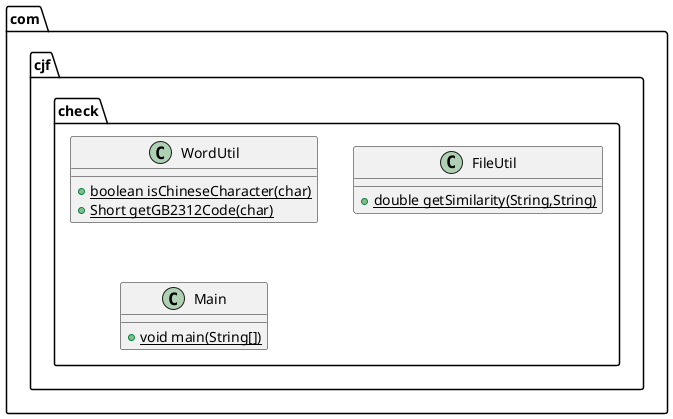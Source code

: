 @startuml
class com.cjf.check.WordUtil {
+ {static} boolean isChineseCharacter(char)
+ {static} Short getGB2312Code(char)
}
class com.cjf.check.FileUtil {
+ {static} double getSimilarity(String,String)
}
class com.cjf.check.Main {
+ {static} void main(String[])
}
@enduml